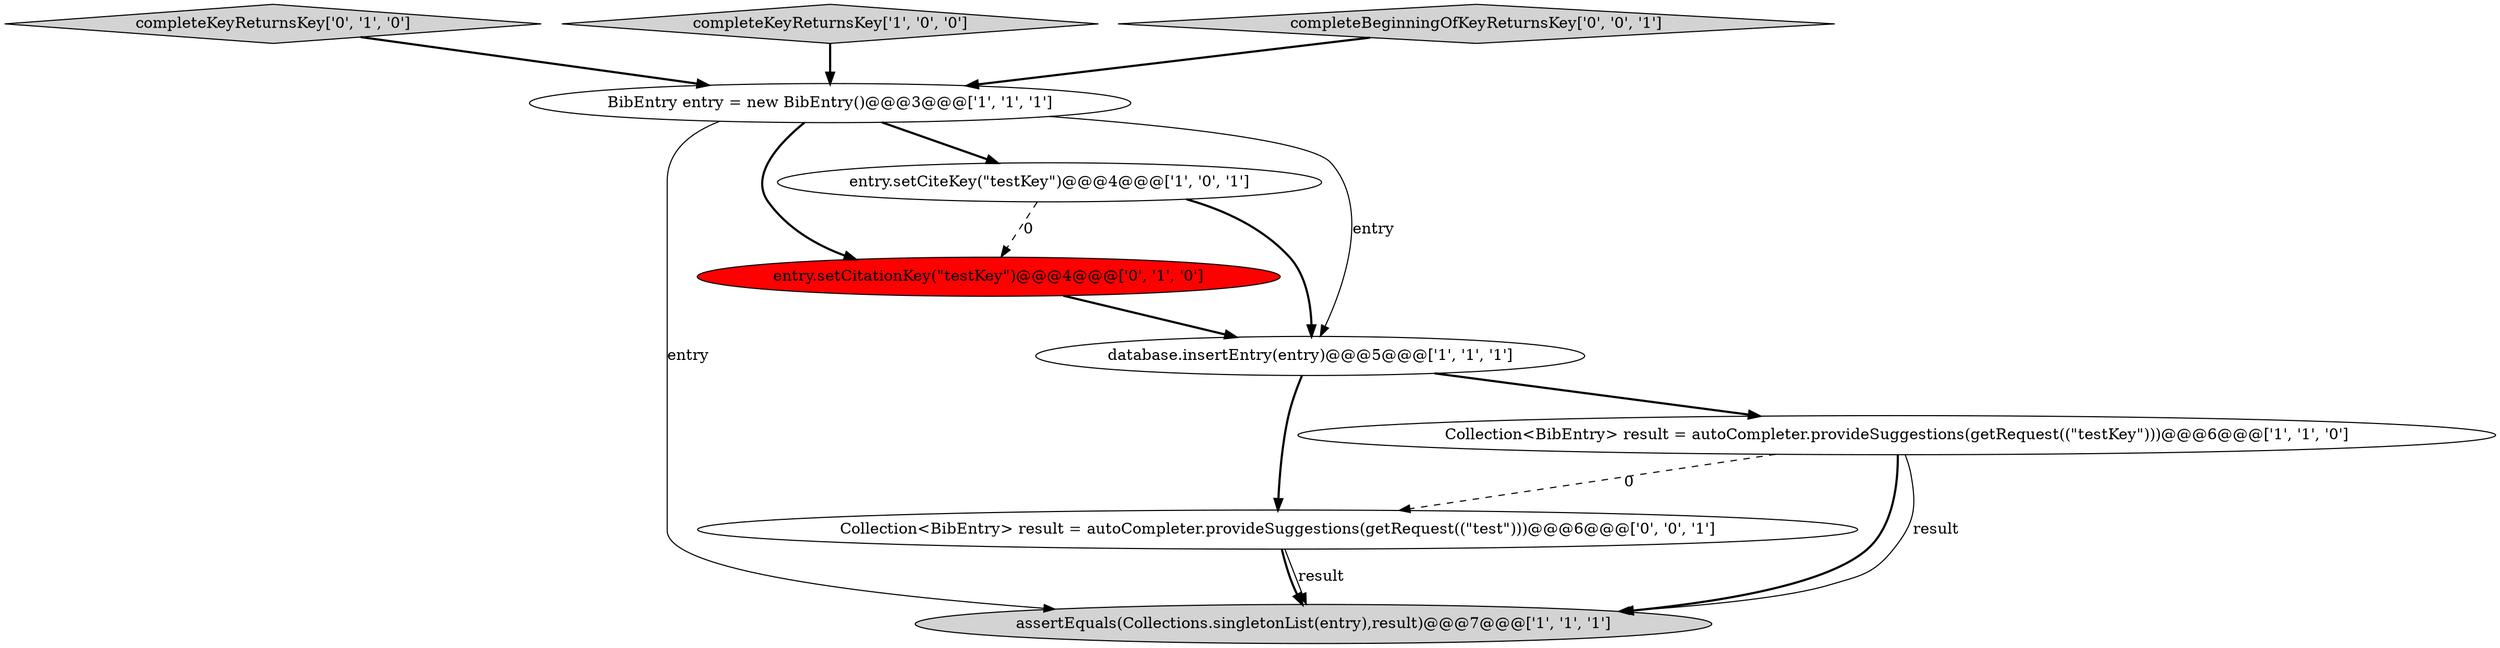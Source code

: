 digraph {
0 [style = filled, label = "assertEquals(Collections.singletonList(entry),result)@@@7@@@['1', '1', '1']", fillcolor = lightgray, shape = ellipse image = "AAA0AAABBB1BBB"];
7 [style = filled, label = "completeKeyReturnsKey['0', '1', '0']", fillcolor = lightgray, shape = diamond image = "AAA0AAABBB2BBB"];
3 [style = filled, label = "completeKeyReturnsKey['1', '0', '0']", fillcolor = lightgray, shape = diamond image = "AAA0AAABBB1BBB"];
2 [style = filled, label = "Collection<BibEntry> result = autoCompleter.provideSuggestions(getRequest((\"testKey\")))@@@6@@@['1', '1', '0']", fillcolor = white, shape = ellipse image = "AAA0AAABBB1BBB"];
8 [style = filled, label = "completeBeginningOfKeyReturnsKey['0', '0', '1']", fillcolor = lightgray, shape = diamond image = "AAA0AAABBB3BBB"];
9 [style = filled, label = "Collection<BibEntry> result = autoCompleter.provideSuggestions(getRequest((\"test\")))@@@6@@@['0', '0', '1']", fillcolor = white, shape = ellipse image = "AAA0AAABBB3BBB"];
6 [style = filled, label = "entry.setCitationKey(\"testKey\")@@@4@@@['0', '1', '0']", fillcolor = red, shape = ellipse image = "AAA1AAABBB2BBB"];
1 [style = filled, label = "database.insertEntry(entry)@@@5@@@['1', '1', '1']", fillcolor = white, shape = ellipse image = "AAA0AAABBB1BBB"];
4 [style = filled, label = "entry.setCiteKey(\"testKey\")@@@4@@@['1', '0', '1']", fillcolor = white, shape = ellipse image = "AAA0AAABBB1BBB"];
5 [style = filled, label = "BibEntry entry = new BibEntry()@@@3@@@['1', '1', '1']", fillcolor = white, shape = ellipse image = "AAA0AAABBB1BBB"];
9->0 [style = solid, label="result"];
6->1 [style = bold, label=""];
1->2 [style = bold, label=""];
2->0 [style = bold, label=""];
3->5 [style = bold, label=""];
4->1 [style = bold, label=""];
7->5 [style = bold, label=""];
1->9 [style = bold, label=""];
5->6 [style = bold, label=""];
9->0 [style = bold, label=""];
8->5 [style = bold, label=""];
5->1 [style = solid, label="entry"];
5->0 [style = solid, label="entry"];
2->0 [style = solid, label="result"];
4->6 [style = dashed, label="0"];
2->9 [style = dashed, label="0"];
5->4 [style = bold, label=""];
}
